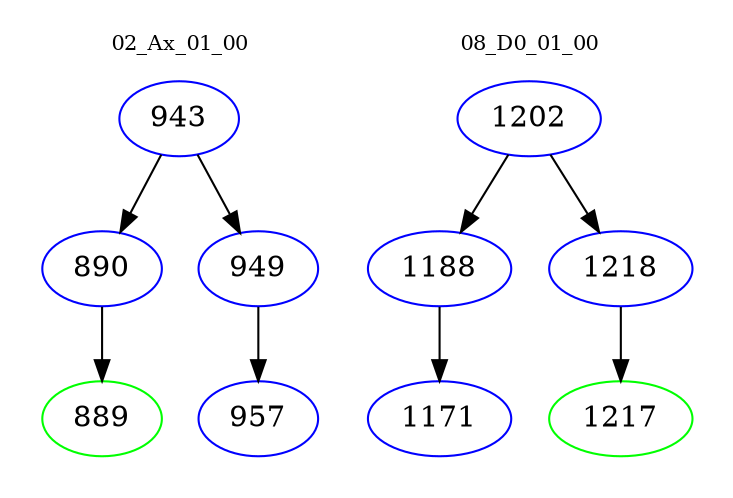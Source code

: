 digraph{
subgraph cluster_0 {
color = white
label = "02_Ax_01_00";
fontsize=10;
T0_943 [label="943", color="blue"]
T0_943 -> T0_890 [color="black"]
T0_890 [label="890", color="blue"]
T0_890 -> T0_889 [color="black"]
T0_889 [label="889", color="green"]
T0_943 -> T0_949 [color="black"]
T0_949 [label="949", color="blue"]
T0_949 -> T0_957 [color="black"]
T0_957 [label="957", color="blue"]
}
subgraph cluster_1 {
color = white
label = "08_D0_01_00";
fontsize=10;
T1_1202 [label="1202", color="blue"]
T1_1202 -> T1_1188 [color="black"]
T1_1188 [label="1188", color="blue"]
T1_1188 -> T1_1171 [color="black"]
T1_1171 [label="1171", color="blue"]
T1_1202 -> T1_1218 [color="black"]
T1_1218 [label="1218", color="blue"]
T1_1218 -> T1_1217 [color="black"]
T1_1217 [label="1217", color="green"]
}
}
